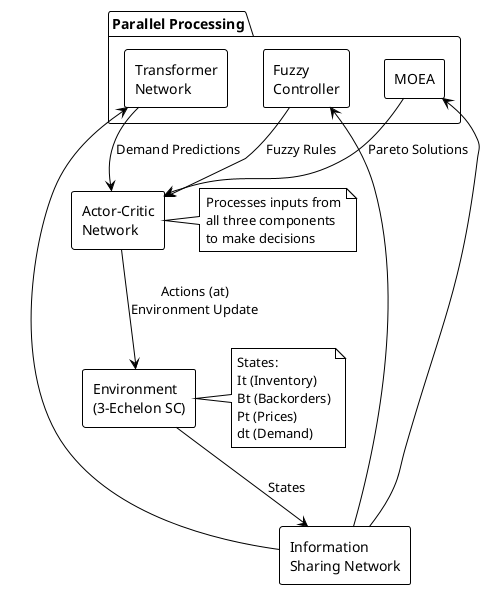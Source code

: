 @startuml
!theme plain
skinparam componentStyle rectangle
skinparam backgroundColor transparent

[Environment\n(3-Echelon SC)] as ENV
note right of ENV
  States:
  It (Inventory)
  Bt (Backorders)
  Pt (Prices)
  dt (Demand)
end note

[Information\nSharing Network] as ISN

package "Parallel Processing" {
  [Transformer\nNetwork] as TN
  [Fuzzy\nController] as FC
  [MOEA] as MOEA
}

[Actor-Critic\nNetwork] as AC
note right of AC
  Processes inputs from
  all three components
  to make decisions
end note

ENV --> ISN : States
ISN --> TN
ISN --> FC
ISN --> MOEA

TN --> AC : Demand Predictions
FC --> AC : Fuzzy Rules
MOEA --> AC : Pareto Solutions

AC --> ENV : Actions (at)\nEnvironment Update

@enduml
